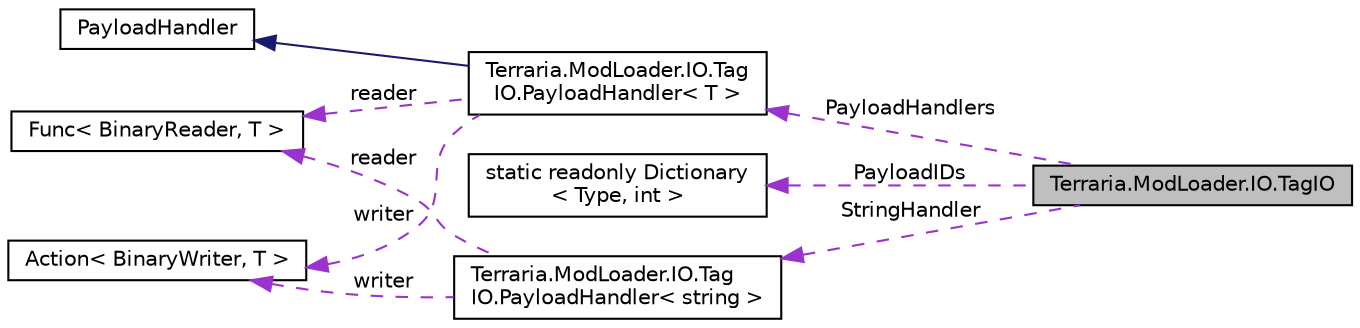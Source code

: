 digraph "Terraria.ModLoader.IO.TagIO"
{
 // LATEX_PDF_SIZE
  edge [fontname="Helvetica",fontsize="10",labelfontname="Helvetica",labelfontsize="10"];
  node [fontname="Helvetica",fontsize="10",shape=record];
  rankdir="LR";
  Node1 [label="Terraria.ModLoader.IO.TagIO",height=0.2,width=0.4,color="black", fillcolor="grey75", style="filled", fontcolor="black",tooltip=" "];
  Node2 -> Node1 [dir="back",color="darkorchid3",fontsize="10",style="dashed",label=" PayloadHandlers" ,fontname="Helvetica"];
  Node2 [label="Terraria.ModLoader.IO.Tag\lIO.PayloadHandler\< T \>",height=0.2,width=0.4,color="black", fillcolor="white", style="filled",URL="$class_terraria_1_1_mod_loader_1_1_i_o_1_1_tag_i_o_1_1_payload_handler.html",tooltip=" "];
  Node3 -> Node2 [dir="back",color="midnightblue",fontsize="10",style="solid",fontname="Helvetica"];
  Node3 [label="PayloadHandler",height=0.2,width=0.4,color="black", fillcolor="white", style="filled",URL="$class_payload_handler.html",tooltip=" "];
  Node4 -> Node2 [dir="back",color="darkorchid3",fontsize="10",style="dashed",label=" reader" ,fontname="Helvetica"];
  Node4 [label="Func\< BinaryReader, T \>",height=0.2,width=0.4,color="black", fillcolor="white", style="filled",URL="$class_func_3_01_binary_reader_00_01_t_01_4.html",tooltip=" "];
  Node5 -> Node2 [dir="back",color="darkorchid3",fontsize="10",style="dashed",label=" writer" ,fontname="Helvetica"];
  Node5 [label="Action\< BinaryWriter, T \>",height=0.2,width=0.4,color="black", fillcolor="white", style="filled",URL="$class_action_3_01_binary_writer_00_01_t_01_4.html",tooltip=" "];
  Node6 -> Node1 [dir="back",color="darkorchid3",fontsize="10",style="dashed",label=" PayloadIDs" ,fontname="Helvetica"];
  Node6 [label="static readonly Dictionary\l\< Type, int \>",height=0.2,width=0.4,color="black", fillcolor="white", style="filled",tooltip=" "];
  Node7 -> Node1 [dir="back",color="darkorchid3",fontsize="10",style="dashed",label=" StringHandler" ,fontname="Helvetica"];
  Node7 [label="Terraria.ModLoader.IO.Tag\lIO.PayloadHandler\< string \>",height=0.2,width=0.4,color="black", fillcolor="white", style="filled",URL="$class_terraria_1_1_mod_loader_1_1_i_o_1_1_tag_i_o_1_1_payload_handler.html",tooltip=" "];
  Node4 -> Node7 [dir="back",color="darkorchid3",fontsize="10",style="dashed",label=" reader" ,fontname="Helvetica"];
  Node5 -> Node7 [dir="back",color="darkorchid3",fontsize="10",style="dashed",label=" writer" ,fontname="Helvetica"];
}
